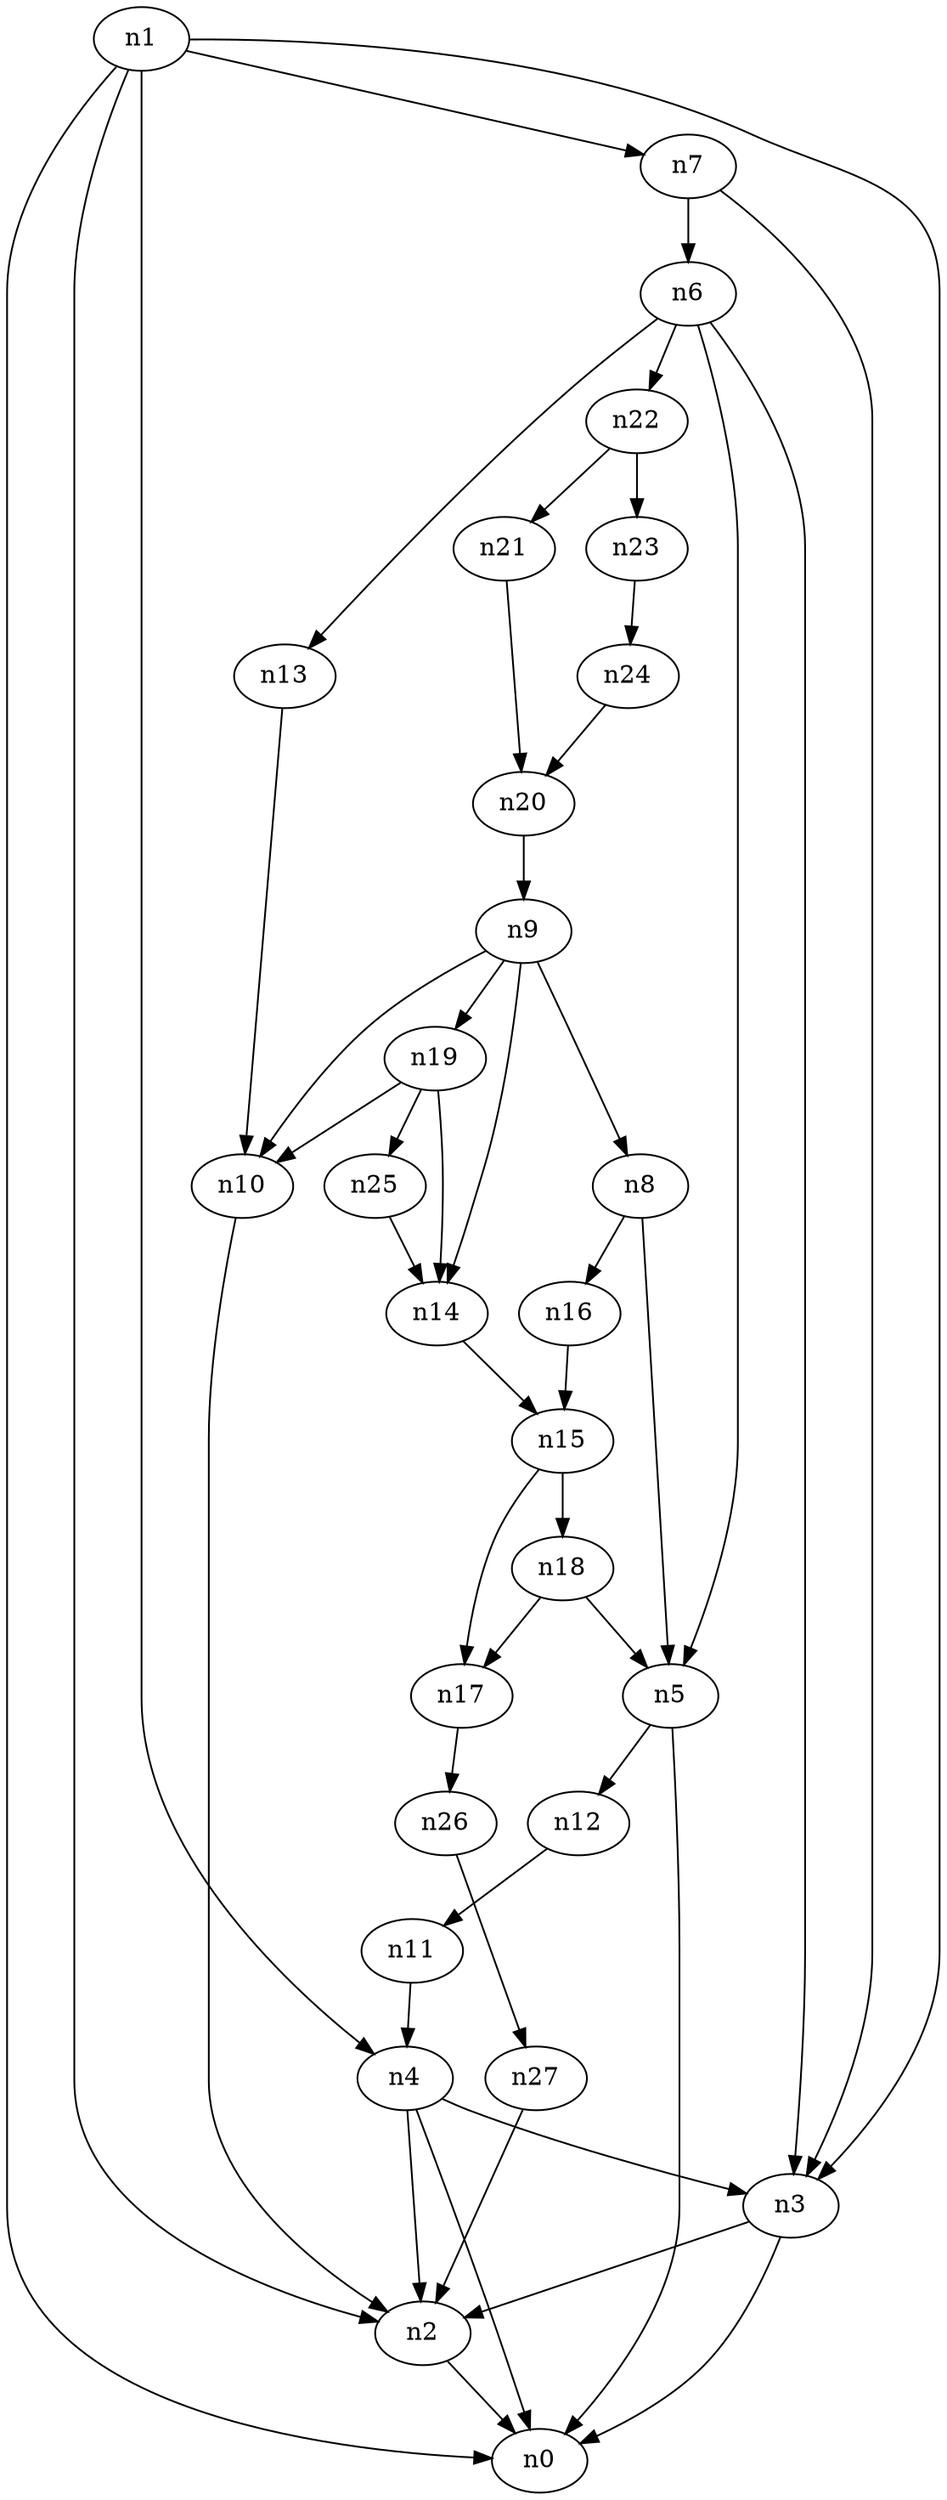 digraph G {
	n1 -> n0	 [_graphml_id=e0];
	n1 -> n2	 [_graphml_id=e1];
	n1 -> n3	 [_graphml_id=e6];
	n1 -> n4	 [_graphml_id=e9];
	n1 -> n7	 [_graphml_id=e14];
	n2 -> n0	 [_graphml_id=e5];
	n3 -> n0	 [_graphml_id=e8];
	n3 -> n2	 [_graphml_id=e2];
	n4 -> n0	 [_graphml_id=e4];
	n4 -> n2	 [_graphml_id=e7];
	n4 -> n3	 [_graphml_id=e3];
	n5 -> n0	 [_graphml_id=e10];
	n5 -> n12	 [_graphml_id=e22];
	n6 -> n3	 [_graphml_id=e12];
	n6 -> n5	 [_graphml_id=e11];
	n6 -> n13	 [_graphml_id=e24];
	n6 -> n22	 [_graphml_id=e38];
	n7 -> n3	 [_graphml_id=e13];
	n7 -> n6	 [_graphml_id=e15];
	n8 -> n5	 [_graphml_id=e16];
	n8 -> n16	 [_graphml_id=e28];
	n9 -> n8	 [_graphml_id=e17];
	n9 -> n10	 [_graphml_id=e18];
	n9 -> n14	 [_graphml_id=e25];
	n9 -> n19	 [_graphml_id=e33];
	n10 -> n2	 [_graphml_id=e19];
	n11 -> n4	 [_graphml_id=e20];
	n12 -> n11	 [_graphml_id=e21];
	n13 -> n10	 [_graphml_id=e23];
	n14 -> n15	 [_graphml_id=e26];
	n15 -> n17	 [_graphml_id=e29];
	n15 -> n18	 [_graphml_id=e34];
	n16 -> n15	 [_graphml_id=e27];
	n17 -> n26	 [_graphml_id=e45];
	n18 -> n5	 [_graphml_id=e31];
	n18 -> n17	 [_graphml_id=e30];
	n19 -> n10	 [_graphml_id=e44];
	n19 -> n14	 [_graphml_id=e32];
	n19 -> n25	 [_graphml_id=e43];
	n20 -> n9	 [_graphml_id=e35];
	n21 -> n20	 [_graphml_id=e36];
	n22 -> n21	 [_graphml_id=e37];
	n22 -> n23	 [_graphml_id=e39];
	n23 -> n24	 [_graphml_id=e40];
	n24 -> n20	 [_graphml_id=e41];
	n25 -> n14	 [_graphml_id=e42];
	n26 -> n27	 [_graphml_id=e46];
	n27 -> n2	 [_graphml_id=e47];
}
